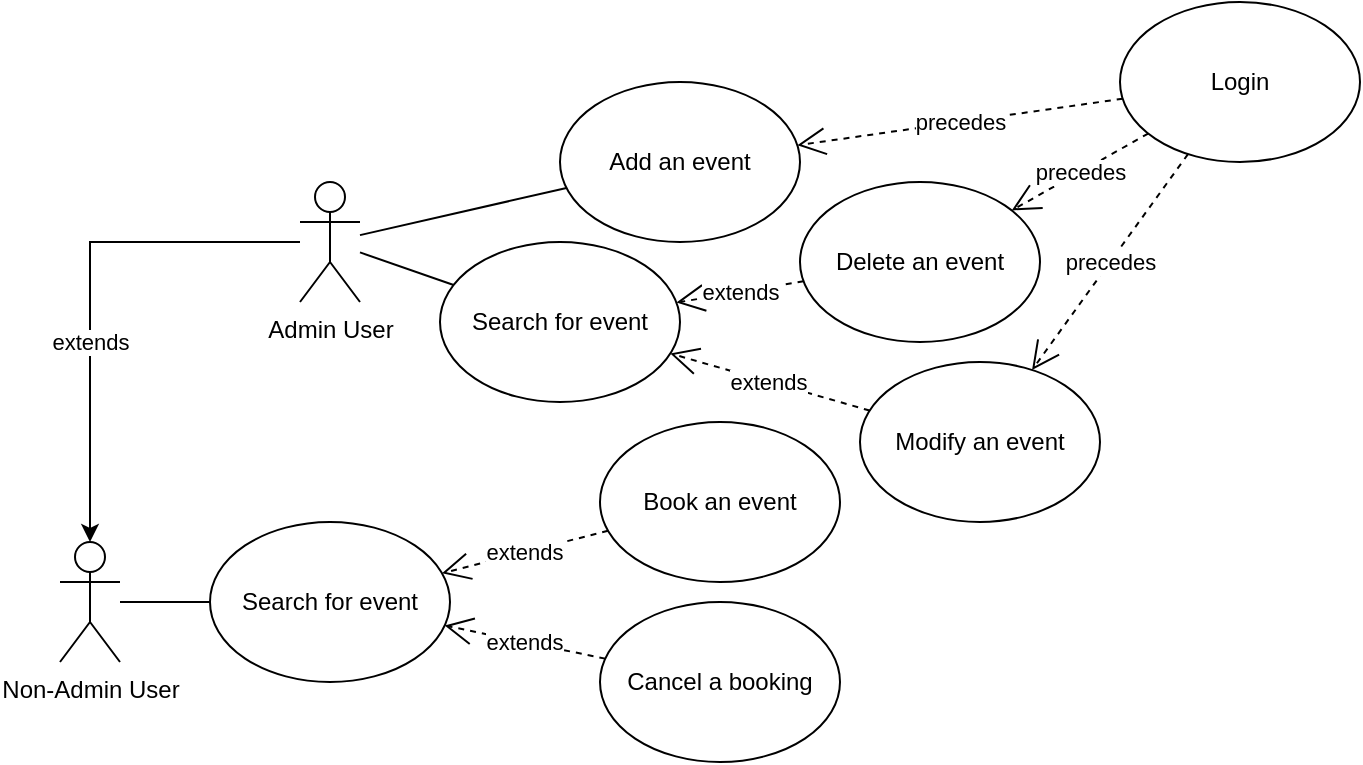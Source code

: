 <mxfile version="24.8.1">
  <diagram name="Page-1" id="ED3RVKIGB8l_h0Ks9ra7">
    <mxGraphModel dx="1176" dy="440" grid="1" gridSize="10" guides="1" tooltips="1" connect="1" arrows="1" fold="1" page="1" pageScale="1" pageWidth="827" pageHeight="1169" math="0" shadow="0">
      <root>
        <mxCell id="0" />
        <mxCell id="1" parent="0" />
        <mxCell id="igBMlUZ_AHUM9BY8_jIY-42" value="extends" style="edgeStyle=orthogonalEdgeStyle;rounded=0;orthogonalLoop=1;jettySize=auto;html=1;" edge="1" parent="1" source="igBMlUZ_AHUM9BY8_jIY-1" target="igBMlUZ_AHUM9BY8_jIY-7">
          <mxGeometry x="0.216" relative="1" as="geometry">
            <mxPoint as="offset" />
          </mxGeometry>
        </mxCell>
        <mxCell id="igBMlUZ_AHUM9BY8_jIY-1" value="Admin User" style="shape=umlActor;verticalLabelPosition=bottom;verticalAlign=top;html=1;outlineConnect=0;" vertex="1" parent="1">
          <mxGeometry x="180" y="150" width="30" height="60" as="geometry" />
        </mxCell>
        <mxCell id="igBMlUZ_AHUM9BY8_jIY-7" value="Non-Admin User" style="shape=umlActor;verticalLabelPosition=bottom;verticalAlign=top;html=1;outlineConnect=0;" vertex="1" parent="1">
          <mxGeometry x="60" y="330" width="30" height="60" as="geometry" />
        </mxCell>
        <mxCell id="igBMlUZ_AHUM9BY8_jIY-8" value="Search for event" style="ellipse;whiteSpace=wrap;html=1;" vertex="1" parent="1">
          <mxGeometry x="135" y="320" width="120" height="80" as="geometry" />
        </mxCell>
        <mxCell id="igBMlUZ_AHUM9BY8_jIY-10" value="Modify an event" style="ellipse;whiteSpace=wrap;html=1;" vertex="1" parent="1">
          <mxGeometry x="460" y="240" width="120" height="80" as="geometry" />
        </mxCell>
        <mxCell id="igBMlUZ_AHUM9BY8_jIY-11" value="Book an event" style="ellipse;whiteSpace=wrap;html=1;" vertex="1" parent="1">
          <mxGeometry x="330" y="270" width="120" height="80" as="geometry" />
        </mxCell>
        <mxCell id="igBMlUZ_AHUM9BY8_jIY-13" value="Delete an event" style="ellipse;whiteSpace=wrap;html=1;" vertex="1" parent="1">
          <mxGeometry x="430" y="150" width="120" height="80" as="geometry" />
        </mxCell>
        <mxCell id="igBMlUZ_AHUM9BY8_jIY-14" value="Add an event" style="ellipse;whiteSpace=wrap;html=1;" vertex="1" parent="1">
          <mxGeometry x="310" y="100" width="120" height="80" as="geometry" />
        </mxCell>
        <mxCell id="igBMlUZ_AHUM9BY8_jIY-15" value="Cancel a booking" style="ellipse;whiteSpace=wrap;html=1;" vertex="1" parent="1">
          <mxGeometry x="330" y="360" width="120" height="80" as="geometry" />
        </mxCell>
        <mxCell id="igBMlUZ_AHUM9BY8_jIY-16" value="Login" style="ellipse;whiteSpace=wrap;html=1;" vertex="1" parent="1">
          <mxGeometry x="590" y="60" width="120" height="80" as="geometry" />
        </mxCell>
        <mxCell id="igBMlUZ_AHUM9BY8_jIY-18" value="precedes" style="endArrow=open;endSize=12;dashed=1;html=1;rounded=0;" edge="1" parent="1" source="igBMlUZ_AHUM9BY8_jIY-16" target="igBMlUZ_AHUM9BY8_jIY-10">
          <mxGeometry width="160" relative="1" as="geometry">
            <mxPoint x="570" y="240" as="sourcePoint" />
            <mxPoint x="730" y="240" as="targetPoint" />
          </mxGeometry>
        </mxCell>
        <mxCell id="igBMlUZ_AHUM9BY8_jIY-19" value="precedes" style="endArrow=open;endSize=12;dashed=1;html=1;rounded=0;" edge="1" parent="1" source="igBMlUZ_AHUM9BY8_jIY-16" target="igBMlUZ_AHUM9BY8_jIY-14">
          <mxGeometry width="160" relative="1" as="geometry">
            <mxPoint x="610" y="160" as="sourcePoint" />
            <mxPoint x="506" y="101" as="targetPoint" />
          </mxGeometry>
        </mxCell>
        <mxCell id="igBMlUZ_AHUM9BY8_jIY-20" value="precedes" style="endArrow=open;endSize=12;dashed=1;html=1;rounded=0;" edge="1" parent="1" source="igBMlUZ_AHUM9BY8_jIY-16" target="igBMlUZ_AHUM9BY8_jIY-13">
          <mxGeometry width="160" relative="1" as="geometry">
            <mxPoint x="618.433" y="205.609" as="sourcePoint" />
            <mxPoint x="540" y="266.16" as="targetPoint" />
          </mxGeometry>
        </mxCell>
        <mxCell id="igBMlUZ_AHUM9BY8_jIY-28" value="" style="endArrow=none;html=1;rounded=0;" edge="1" parent="1" source="igBMlUZ_AHUM9BY8_jIY-1" target="igBMlUZ_AHUM9BY8_jIY-14">
          <mxGeometry width="50" height="50" relative="1" as="geometry">
            <mxPoint x="180" y="160" as="sourcePoint" />
            <mxPoint x="410" y="107" as="targetPoint" />
            <Array as="points" />
          </mxGeometry>
        </mxCell>
        <mxCell id="igBMlUZ_AHUM9BY8_jIY-34" value="" style="endArrow=none;html=1;rounded=0;" edge="1" parent="1" source="igBMlUZ_AHUM9BY8_jIY-7" target="igBMlUZ_AHUM9BY8_jIY-8">
          <mxGeometry width="50" height="50" relative="1" as="geometry">
            <mxPoint x="120" y="280" as="sourcePoint" />
            <mxPoint x="343" y="373" as="targetPoint" />
            <Array as="points" />
          </mxGeometry>
        </mxCell>
        <mxCell id="igBMlUZ_AHUM9BY8_jIY-35" value="extends" style="endArrow=open;endSize=12;dashed=1;html=1;rounded=0;" edge="1" parent="1" source="igBMlUZ_AHUM9BY8_jIY-13" target="igBMlUZ_AHUM9BY8_jIY-43">
          <mxGeometry x="0.008" width="160" relative="1" as="geometry">
            <mxPoint x="636" y="255" as="sourcePoint" />
            <mxPoint x="240" y="370" as="targetPoint" />
            <mxPoint as="offset" />
          </mxGeometry>
        </mxCell>
        <mxCell id="igBMlUZ_AHUM9BY8_jIY-37" value="extends" style="endArrow=open;endSize=12;dashed=1;html=1;rounded=0;" edge="1" parent="1" source="igBMlUZ_AHUM9BY8_jIY-11" target="igBMlUZ_AHUM9BY8_jIY-8">
          <mxGeometry x="0.008" width="160" relative="1" as="geometry">
            <mxPoint x="422" y="334" as="sourcePoint" />
            <mxPoint x="352" y="406" as="targetPoint" />
            <mxPoint as="offset" />
          </mxGeometry>
        </mxCell>
        <mxCell id="igBMlUZ_AHUM9BY8_jIY-38" value="extends" style="endArrow=open;endSize=12;dashed=1;html=1;rounded=0;" edge="1" parent="1" source="igBMlUZ_AHUM9BY8_jIY-15" target="igBMlUZ_AHUM9BY8_jIY-8">
          <mxGeometry x="0.008" width="160" relative="1" as="geometry">
            <mxPoint x="432" y="344" as="sourcePoint" />
            <mxPoint x="362" y="416" as="targetPoint" />
            <mxPoint as="offset" />
          </mxGeometry>
        </mxCell>
        <mxCell id="igBMlUZ_AHUM9BY8_jIY-43" value="Search for event" style="ellipse;whiteSpace=wrap;html=1;" vertex="1" parent="1">
          <mxGeometry x="250" y="180" width="120" height="80" as="geometry" />
        </mxCell>
        <mxCell id="igBMlUZ_AHUM9BY8_jIY-44" value="" style="endArrow=none;html=1;rounded=0;" edge="1" parent="1" source="igBMlUZ_AHUM9BY8_jIY-1" target="igBMlUZ_AHUM9BY8_jIY-43">
          <mxGeometry width="50" height="50" relative="1" as="geometry">
            <mxPoint x="220" y="300" as="sourcePoint" />
            <mxPoint x="384" y="306" as="targetPoint" />
            <Array as="points" />
          </mxGeometry>
        </mxCell>
        <mxCell id="igBMlUZ_AHUM9BY8_jIY-45" value="extends" style="endArrow=open;endSize=12;dashed=1;html=1;rounded=0;" edge="1" parent="1" source="igBMlUZ_AHUM9BY8_jIY-10" target="igBMlUZ_AHUM9BY8_jIY-43">
          <mxGeometry x="0.008" width="160" relative="1" as="geometry">
            <mxPoint x="442" y="300" as="sourcePoint" />
            <mxPoint x="378" y="310" as="targetPoint" />
            <mxPoint as="offset" />
          </mxGeometry>
        </mxCell>
      </root>
    </mxGraphModel>
  </diagram>
</mxfile>

